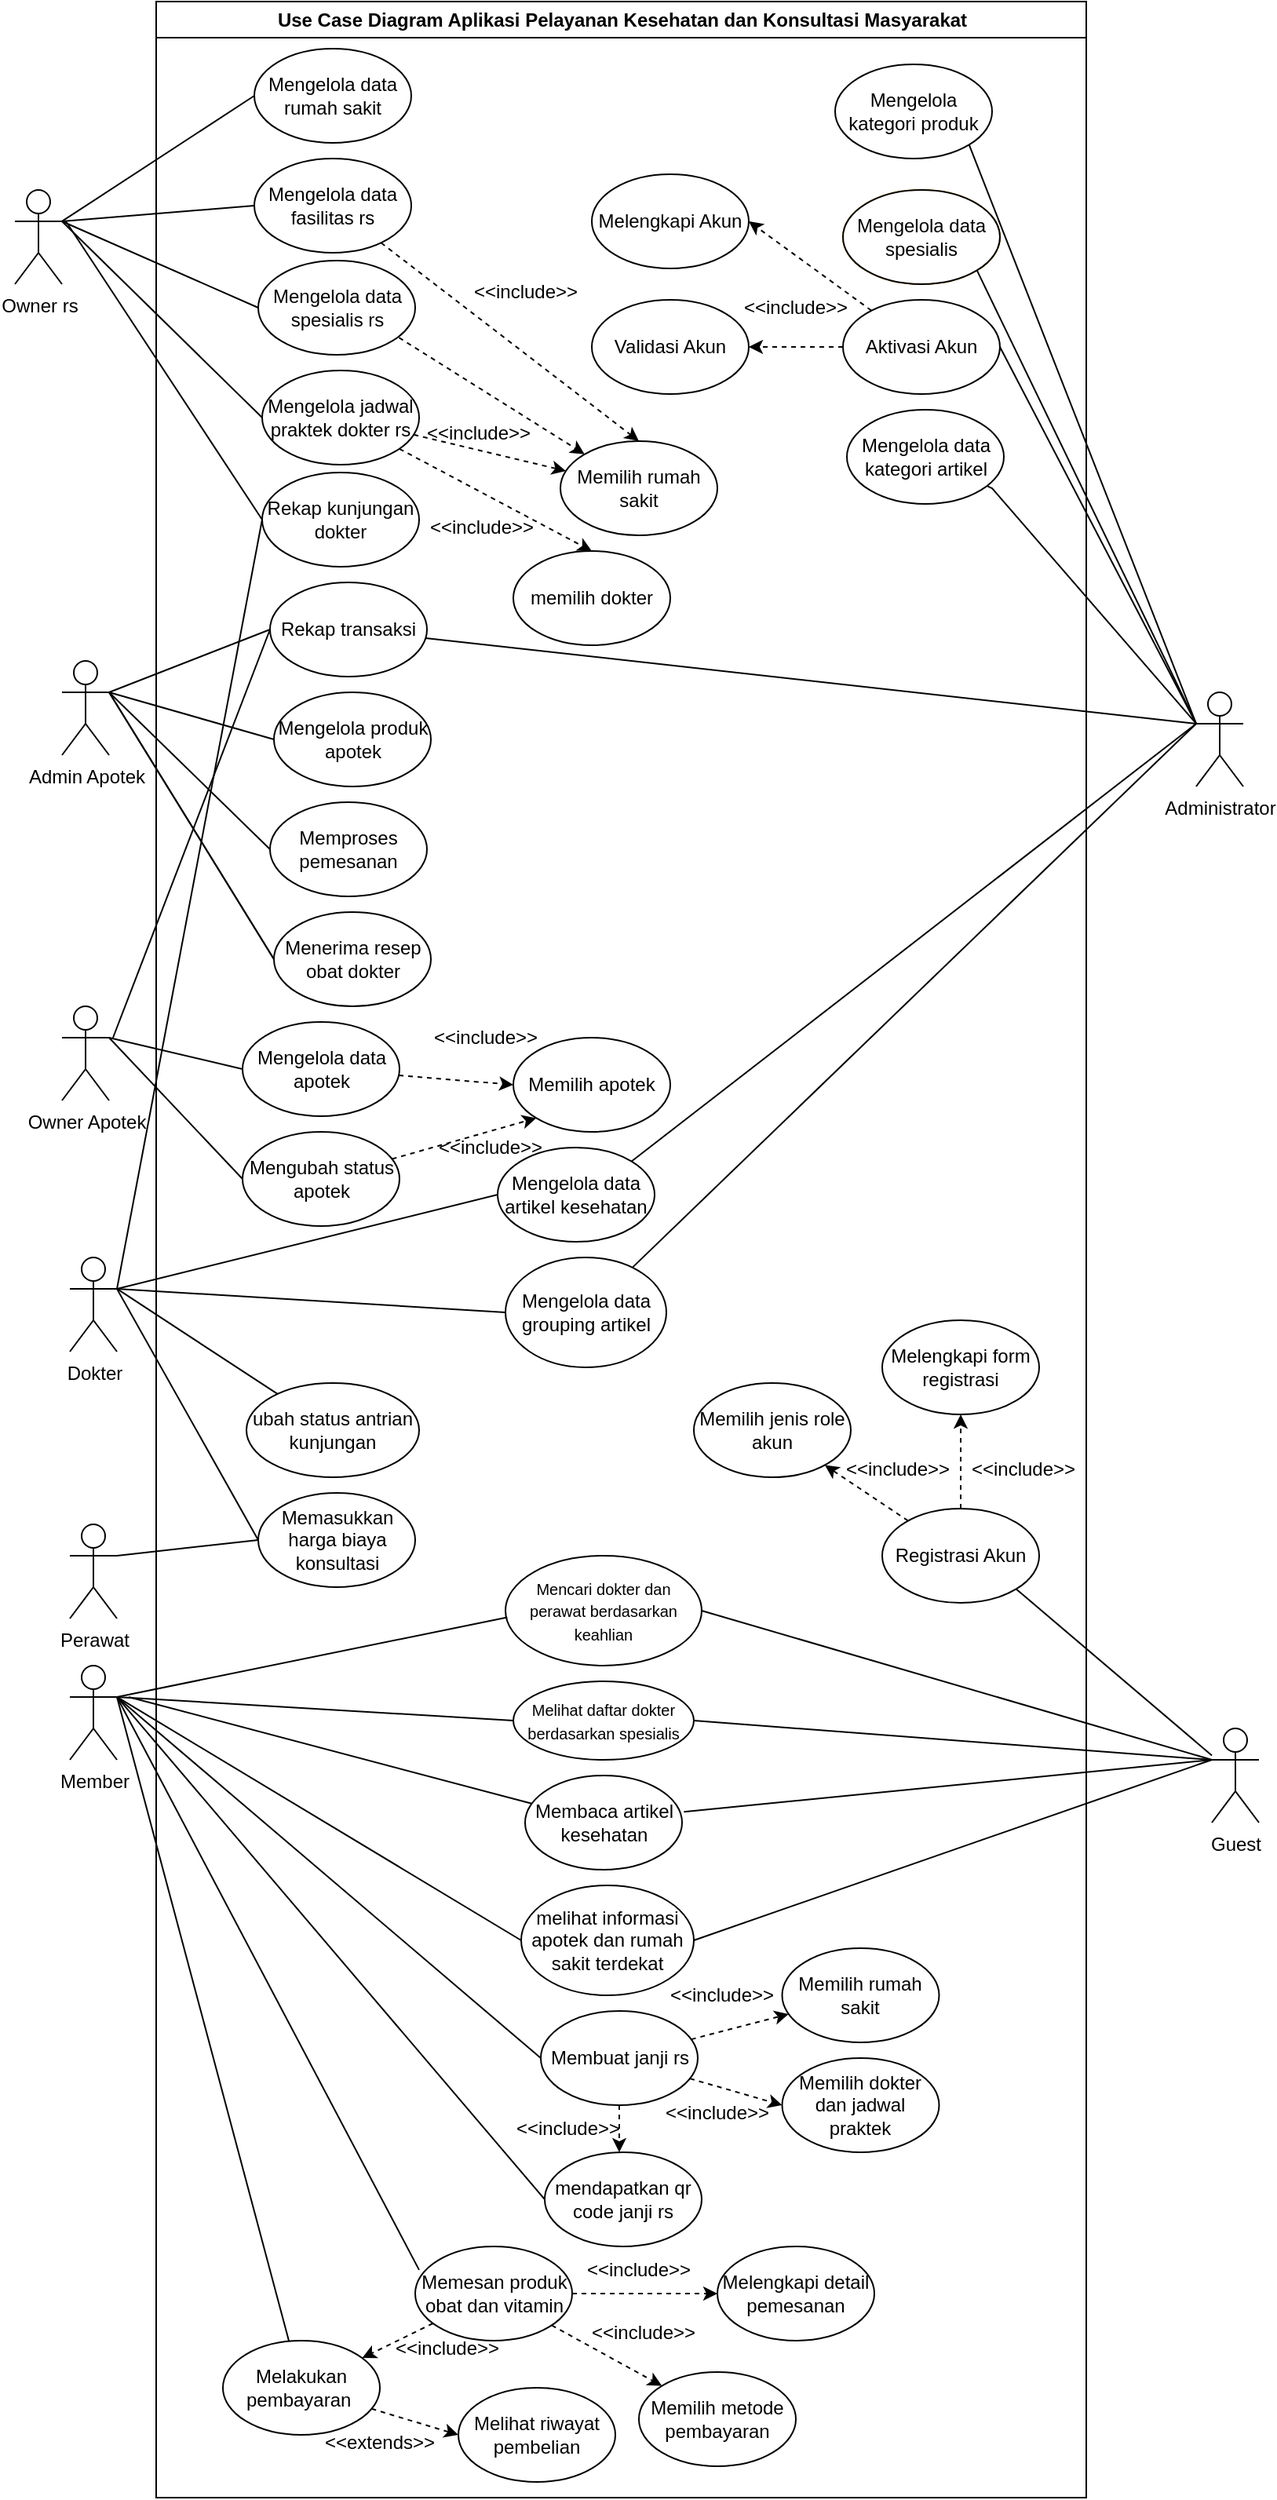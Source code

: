 <mxfile version="20.8.16" type="device"><diagram name="Page-1" id="GvjLa5UEwB27prtnPr3w"><mxGraphModel dx="1091" dy="-1554" grid="1" gridSize="10" guides="1" tooltips="1" connect="1" arrows="1" fold="1" page="1" pageScale="1" pageWidth="850" pageHeight="1100" math="0" shadow="0"><root><mxCell id="0"/><mxCell id="1" parent="0"/><mxCell id="4GWOqWa7a7GXYhZyGFp1-2" value="Use Case Diagram Aplikasi Pelayanan Kesehatan dan Konsultasi Masyarakat" style="swimlane;whiteSpace=wrap;html=1;" parent="1" vertex="1"><mxGeometry x="197.5" y="2260" width="592.5" height="1590" as="geometry"/></mxCell><mxCell id="4GWOqWa7a7GXYhZyGFp1-3" style="rounded=0;orthogonalLoop=1;jettySize=auto;html=1;dashed=1;" parent="4GWOqWa7a7GXYhZyGFp1-2" source="4GWOqWa7a7GXYhZyGFp1-5" target="4GWOqWa7a7GXYhZyGFp1-6" edge="1"><mxGeometry relative="1" as="geometry"/></mxCell><mxCell id="4GWOqWa7a7GXYhZyGFp1-4" style="rounded=0;orthogonalLoop=1;jettySize=auto;html=1;dashed=1;" parent="4GWOqWa7a7GXYhZyGFp1-2" source="4GWOqWa7a7GXYhZyGFp1-5" target="4GWOqWa7a7GXYhZyGFp1-7" edge="1"><mxGeometry relative="1" as="geometry"/></mxCell><mxCell id="4GWOqWa7a7GXYhZyGFp1-5" value="Registrasi Akun" style="ellipse;whiteSpace=wrap;html=1;" parent="4GWOqWa7a7GXYhZyGFp1-2" vertex="1"><mxGeometry x="462.5" y="960" width="100" height="60" as="geometry"/></mxCell><mxCell id="4GWOqWa7a7GXYhZyGFp1-6" value="Melengkapi form registrasi" style="ellipse;whiteSpace=wrap;html=1;" parent="4GWOqWa7a7GXYhZyGFp1-2" vertex="1"><mxGeometry x="462.5" y="840" width="100" height="60" as="geometry"/></mxCell><mxCell id="4GWOqWa7a7GXYhZyGFp1-7" value="Memilih jenis role akun" style="ellipse;whiteSpace=wrap;html=1;" parent="4GWOqWa7a7GXYhZyGFp1-2" vertex="1"><mxGeometry x="342.5" y="880" width="100" height="60" as="geometry"/></mxCell><mxCell id="4GWOqWa7a7GXYhZyGFp1-9" value="&amp;lt;&amp;lt;include&amp;gt;&amp;gt;" style="text;html=1;strokeColor=none;fillColor=none;align=center;verticalAlign=middle;whiteSpace=wrap;rounded=0;" parent="4GWOqWa7a7GXYhZyGFp1-2" vertex="1"><mxGeometry x="522.5" y="920" width="60" height="30" as="geometry"/></mxCell><mxCell id="4GWOqWa7a7GXYhZyGFp1-13" value="Mengelola data rumah sakit" style="ellipse;whiteSpace=wrap;html=1;" parent="4GWOqWa7a7GXYhZyGFp1-2" vertex="1"><mxGeometry x="62.5" y="30" width="100" height="60" as="geometry"/></mxCell><mxCell id="4GWOqWa7a7GXYhZyGFp1-14" style="rounded=0;orthogonalLoop=1;jettySize=auto;html=1;dashed=1;entryX=0.5;entryY=0;entryDx=0;entryDy=0;" parent="4GWOqWa7a7GXYhZyGFp1-2" source="4GWOqWa7a7GXYhZyGFp1-15" target="4GWOqWa7a7GXYhZyGFp1-18" edge="1"><mxGeometry relative="1" as="geometry"/></mxCell><mxCell id="4GWOqWa7a7GXYhZyGFp1-15" value="Mengelola data fasilitas rs" style="ellipse;whiteSpace=wrap;html=1;" parent="4GWOqWa7a7GXYhZyGFp1-2" vertex="1"><mxGeometry x="62.5" y="100" width="100" height="60" as="geometry"/></mxCell><mxCell id="4GWOqWa7a7GXYhZyGFp1-16" style="rounded=0;orthogonalLoop=1;jettySize=auto;html=1;exitX=0.897;exitY=0.818;exitDx=0;exitDy=0;exitPerimeter=0;dashed=1;" parent="4GWOqWa7a7GXYhZyGFp1-2" source="4GWOqWa7a7GXYhZyGFp1-17" target="4GWOqWa7a7GXYhZyGFp1-18" edge="1"><mxGeometry relative="1" as="geometry"/></mxCell><mxCell id="4GWOqWa7a7GXYhZyGFp1-17" value="Mengelola data spesialis rs" style="ellipse;whiteSpace=wrap;html=1;" parent="4GWOqWa7a7GXYhZyGFp1-2" vertex="1"><mxGeometry x="65" y="165" width="100" height="60" as="geometry"/></mxCell><mxCell id="4GWOqWa7a7GXYhZyGFp1-18" value="Memilih rumah sakit" style="ellipse;whiteSpace=wrap;html=1;" parent="4GWOqWa7a7GXYhZyGFp1-2" vertex="1"><mxGeometry x="257.5" y="280" width="100" height="60" as="geometry"/></mxCell><mxCell id="4GWOqWa7a7GXYhZyGFp1-20" value="&amp;lt;&amp;lt;include&amp;gt;&amp;gt;" style="text;html=1;strokeColor=none;fillColor=none;align=center;verticalAlign=middle;whiteSpace=wrap;rounded=0;" parent="4GWOqWa7a7GXYhZyGFp1-2" vertex="1"><mxGeometry x="175" y="260" width="60" height="30" as="geometry"/></mxCell><mxCell id="4GWOqWa7a7GXYhZyGFp1-21" style="rounded=0;orthogonalLoop=1;jettySize=auto;html=1;dashed=1;" parent="4GWOqWa7a7GXYhZyGFp1-2" source="4GWOqWa7a7GXYhZyGFp1-23" target="4GWOqWa7a7GXYhZyGFp1-18" edge="1"><mxGeometry relative="1" as="geometry"/></mxCell><mxCell id="4GWOqWa7a7GXYhZyGFp1-22" style="rounded=0;orthogonalLoop=1;jettySize=auto;html=1;entryX=0.5;entryY=0;entryDx=0;entryDy=0;dashed=1;" parent="4GWOqWa7a7GXYhZyGFp1-2" source="4GWOqWa7a7GXYhZyGFp1-23" target="4GWOqWa7a7GXYhZyGFp1-24" edge="1"><mxGeometry relative="1" as="geometry"/></mxCell><mxCell id="4GWOqWa7a7GXYhZyGFp1-23" value="Mengelola jadwal praktek dokter rs" style="ellipse;whiteSpace=wrap;html=1;" parent="4GWOqWa7a7GXYhZyGFp1-2" vertex="1"><mxGeometry x="67.5" y="235" width="100" height="60" as="geometry"/></mxCell><mxCell id="4GWOqWa7a7GXYhZyGFp1-24" value="memilih dokter" style="ellipse;whiteSpace=wrap;html=1;" parent="4GWOqWa7a7GXYhZyGFp1-2" vertex="1"><mxGeometry x="227.5" y="350" width="100" height="60" as="geometry"/></mxCell><mxCell id="YaZ4uUgciJPoatbD2fOL-8" style="edgeStyle=none;rounded=0;orthogonalLoop=1;jettySize=auto;html=1;entryX=0;entryY=0.5;entryDx=0;entryDy=0;endArrow=classic;endFill=1;dashed=1;" parent="4GWOqWa7a7GXYhZyGFp1-2" source="4GWOqWa7a7GXYhZyGFp1-26" target="4GWOqWa7a7GXYhZyGFp1-31" edge="1"><mxGeometry relative="1" as="geometry"/></mxCell><mxCell id="4GWOqWa7a7GXYhZyGFp1-26" value="Mengelola data apotek" style="ellipse;whiteSpace=wrap;html=1;" parent="4GWOqWa7a7GXYhZyGFp1-2" vertex="1"><mxGeometry x="55" y="650" width="100" height="60" as="geometry"/></mxCell><mxCell id="4GWOqWa7a7GXYhZyGFp1-28" value="Mengelola produk apotek" style="ellipse;whiteSpace=wrap;html=1;" parent="4GWOqWa7a7GXYhZyGFp1-2" vertex="1"><mxGeometry x="75" y="440" width="100" height="60" as="geometry"/></mxCell><mxCell id="4GWOqWa7a7GXYhZyGFp1-29" style="rounded=0;orthogonalLoop=1;jettySize=auto;html=1;entryX=0;entryY=1;entryDx=0;entryDy=0;dashed=1;" parent="4GWOqWa7a7GXYhZyGFp1-2" source="4GWOqWa7a7GXYhZyGFp1-30" target="4GWOqWa7a7GXYhZyGFp1-31" edge="1"><mxGeometry relative="1" as="geometry"/></mxCell><mxCell id="4GWOqWa7a7GXYhZyGFp1-30" value="Mengubah status apotek" style="ellipse;whiteSpace=wrap;html=1;" parent="4GWOqWa7a7GXYhZyGFp1-2" vertex="1"><mxGeometry x="55" y="720" width="100" height="60" as="geometry"/></mxCell><mxCell id="4GWOqWa7a7GXYhZyGFp1-31" value="Memilih apotek" style="ellipse;whiteSpace=wrap;html=1;" parent="4GWOqWa7a7GXYhZyGFp1-2" vertex="1"><mxGeometry x="227.5" y="660" width="100" height="60" as="geometry"/></mxCell><mxCell id="4GWOqWa7a7GXYhZyGFp1-33" value="&amp;lt;&amp;lt;include&amp;gt;&amp;gt;" style="text;html=1;strokeColor=none;fillColor=none;align=center;verticalAlign=middle;whiteSpace=wrap;rounded=0;" parent="4GWOqWa7a7GXYhZyGFp1-2" vertex="1"><mxGeometry x="180" y="690" width="65" height="80" as="geometry"/></mxCell><mxCell id="4GWOqWa7a7GXYhZyGFp1-35" value="Menerima resep obat dokter" style="ellipse;whiteSpace=wrap;html=1;" parent="4GWOqWa7a7GXYhZyGFp1-2" vertex="1"><mxGeometry x="75" y="580" width="100" height="60" as="geometry"/></mxCell><mxCell id="4GWOqWa7a7GXYhZyGFp1-36" value="Mengelola data artikel kesehatan" style="ellipse;whiteSpace=wrap;html=1;" parent="4GWOqWa7a7GXYhZyGFp1-2" vertex="1"><mxGeometry x="217.5" y="730" width="100" height="60" as="geometry"/></mxCell><mxCell id="4GWOqWa7a7GXYhZyGFp1-38" value="Mengelola data grouping artikel" style="ellipse;whiteSpace=wrap;html=1;" parent="4GWOqWa7a7GXYhZyGFp1-2" vertex="1"><mxGeometry x="222.5" y="800" width="102.5" height="70" as="geometry"/></mxCell><mxCell id="4GWOqWa7a7GXYhZyGFp1-40" value="Memasukkan harga biaya konsultasi" style="ellipse;whiteSpace=wrap;html=1;fillColor=default;strokeColor=default;" parent="4GWOqWa7a7GXYhZyGFp1-2" vertex="1"><mxGeometry x="65" y="950" width="100" height="60" as="geometry"/></mxCell><mxCell id="4GWOqWa7a7GXYhZyGFp1-41" value="Membaca artikel kesehatan" style="ellipse;whiteSpace=wrap;html=1;" parent="4GWOqWa7a7GXYhZyGFp1-2" vertex="1"><mxGeometry x="235" y="1130" width="100" height="60" as="geometry"/></mxCell><mxCell id="4GWOqWa7a7GXYhZyGFp1-42" value="melihat informasi apotek dan rumah sakit terdekat" style="ellipse;whiteSpace=wrap;html=1;" parent="4GWOqWa7a7GXYhZyGFp1-2" vertex="1"><mxGeometry x="232.5" y="1200" width="110" height="70" as="geometry"/></mxCell><mxCell id="4GWOqWa7a7GXYhZyGFp1-43" style="rounded=0;orthogonalLoop=1;jettySize=auto;html=1;dashed=1;" parent="4GWOqWa7a7GXYhZyGFp1-2" source="4GWOqWa7a7GXYhZyGFp1-46" target="4GWOqWa7a7GXYhZyGFp1-47" edge="1"><mxGeometry relative="1" as="geometry"/></mxCell><mxCell id="4GWOqWa7a7GXYhZyGFp1-44" style="rounded=0;orthogonalLoop=1;jettySize=auto;html=1;entryX=0;entryY=0.5;entryDx=0;entryDy=0;dashed=1;" parent="4GWOqWa7a7GXYhZyGFp1-2" source="4GWOqWa7a7GXYhZyGFp1-46" target="4GWOqWa7a7GXYhZyGFp1-48" edge="1"><mxGeometry relative="1" as="geometry"/></mxCell><mxCell id="4GWOqWa7a7GXYhZyGFp1-45" style="edgeStyle=orthogonalEdgeStyle;rounded=0;orthogonalLoop=1;jettySize=auto;html=1;entryX=0.5;entryY=0;entryDx=0;entryDy=0;dashed=1;" parent="4GWOqWa7a7GXYhZyGFp1-2" source="4GWOqWa7a7GXYhZyGFp1-46" edge="1"><mxGeometry relative="1" as="geometry"><mxPoint x="295" y="1370" as="targetPoint"/></mxGeometry></mxCell><mxCell id="4GWOqWa7a7GXYhZyGFp1-46" value="Membuat janji rs" style="ellipse;whiteSpace=wrap;html=1;" parent="4GWOqWa7a7GXYhZyGFp1-2" vertex="1"><mxGeometry x="245" y="1280" width="100" height="60" as="geometry"/></mxCell><mxCell id="4GWOqWa7a7GXYhZyGFp1-47" value="Memilih rumah sakit" style="ellipse;whiteSpace=wrap;html=1;" parent="4GWOqWa7a7GXYhZyGFp1-2" vertex="1"><mxGeometry x="398.75" y="1240" width="100" height="60" as="geometry"/></mxCell><mxCell id="4GWOqWa7a7GXYhZyGFp1-48" value="Memilih dokter dan jadwal praktek" style="ellipse;whiteSpace=wrap;html=1;" parent="4GWOqWa7a7GXYhZyGFp1-2" vertex="1"><mxGeometry x="398.75" y="1310" width="100" height="60" as="geometry"/></mxCell><mxCell id="4GWOqWa7a7GXYhZyGFp1-49" value="&amp;lt;&amp;lt;include&amp;gt;&amp;gt;" style="text;html=1;strokeColor=none;fillColor=none;align=center;verticalAlign=middle;whiteSpace=wrap;rounded=0;" parent="4GWOqWa7a7GXYhZyGFp1-2" vertex="1"><mxGeometry x="330" y="1255" width="60" height="30" as="geometry"/></mxCell><mxCell id="4GWOqWa7a7GXYhZyGFp1-50" value="&amp;lt;&amp;lt;include&amp;gt;&amp;gt;" style="text;html=1;strokeColor=none;fillColor=none;align=center;verticalAlign=middle;whiteSpace=wrap;rounded=0;" parent="4GWOqWa7a7GXYhZyGFp1-2" vertex="1"><mxGeometry x="327.5" y="1330" width="60" height="30" as="geometry"/></mxCell><mxCell id="4GWOqWa7a7GXYhZyGFp1-51" value="mendapatkan qr code janji rs" style="ellipse;whiteSpace=wrap;html=1;" parent="4GWOqWa7a7GXYhZyGFp1-2" vertex="1"><mxGeometry x="247.5" y="1370" width="100" height="60" as="geometry"/></mxCell><mxCell id="4GWOqWa7a7GXYhZyGFp1-52" value="&amp;lt;&amp;lt;include&amp;gt;&amp;gt;" style="text;html=1;strokeColor=none;fillColor=none;align=center;verticalAlign=middle;whiteSpace=wrap;rounded=0;" parent="4GWOqWa7a7GXYhZyGFp1-2" vertex="1"><mxGeometry x="232.5" y="1340" width="60" height="30" as="geometry"/></mxCell><mxCell id="4GWOqWa7a7GXYhZyGFp1-53" value="" style="edgeStyle=orthogonalEdgeStyle;rounded=0;orthogonalLoop=1;jettySize=auto;html=1;dashed=1;" parent="4GWOqWa7a7GXYhZyGFp1-2" source="4GWOqWa7a7GXYhZyGFp1-56" target="4GWOqWa7a7GXYhZyGFp1-57" edge="1"><mxGeometry relative="1" as="geometry"/></mxCell><mxCell id="4GWOqWa7a7GXYhZyGFp1-54" style="rounded=0;orthogonalLoop=1;jettySize=auto;html=1;entryX=0;entryY=0;entryDx=0;entryDy=0;dashed=1;" parent="4GWOqWa7a7GXYhZyGFp1-2" source="4GWOqWa7a7GXYhZyGFp1-56" target="4GWOqWa7a7GXYhZyGFp1-58" edge="1"><mxGeometry relative="1" as="geometry"/></mxCell><mxCell id="4GWOqWa7a7GXYhZyGFp1-55" style="rounded=0;orthogonalLoop=1;jettySize=auto;html=1;dashed=1;" parent="4GWOqWa7a7GXYhZyGFp1-2" source="4GWOqWa7a7GXYhZyGFp1-56" target="4GWOqWa7a7GXYhZyGFp1-61" edge="1"><mxGeometry relative="1" as="geometry"/></mxCell><mxCell id="4GWOqWa7a7GXYhZyGFp1-56" value="Memesan produk obat dan vitamin" style="ellipse;whiteSpace=wrap;html=1;fillColor=default;strokeColor=default;" parent="4GWOqWa7a7GXYhZyGFp1-2" vertex="1"><mxGeometry x="165" y="1430" width="100" height="60" as="geometry"/></mxCell><mxCell id="4GWOqWa7a7GXYhZyGFp1-57" value="Melengkapi detail pemesanan" style="ellipse;whiteSpace=wrap;html=1;" parent="4GWOqWa7a7GXYhZyGFp1-2" vertex="1"><mxGeometry x="357.5" y="1430" width="100" height="60" as="geometry"/></mxCell><mxCell id="4GWOqWa7a7GXYhZyGFp1-58" value="Memilih metode pembayaran" style="ellipse;whiteSpace=wrap;html=1;" parent="4GWOqWa7a7GXYhZyGFp1-2" vertex="1"><mxGeometry x="307.5" y="1510" width="100" height="60" as="geometry"/></mxCell><mxCell id="4GWOqWa7a7GXYhZyGFp1-59" value="&amp;lt;&amp;lt;include&amp;gt;&amp;gt;" style="text;html=1;strokeColor=none;fillColor=none;align=center;verticalAlign=middle;whiteSpace=wrap;rounded=0;" parent="4GWOqWa7a7GXYhZyGFp1-2" vertex="1"><mxGeometry x="155" y="1480" width="60" height="30" as="geometry"/></mxCell><mxCell id="4GWOqWa7a7GXYhZyGFp1-60" value="&amp;lt;&amp;lt;include&amp;gt;&amp;gt;" style="text;html=1;strokeColor=none;fillColor=none;align=center;verticalAlign=middle;whiteSpace=wrap;rounded=0;" parent="4GWOqWa7a7GXYhZyGFp1-2" vertex="1"><mxGeometry x="280" y="1470" width="60" height="30" as="geometry"/></mxCell><mxCell id="YaZ4uUgciJPoatbD2fOL-3" style="edgeStyle=none;rounded=0;orthogonalLoop=1;jettySize=auto;html=1;entryX=0;entryY=0.5;entryDx=0;entryDy=0;dashed=1;endArrow=classic;endFill=1;" parent="4GWOqWa7a7GXYhZyGFp1-2" source="4GWOqWa7a7GXYhZyGFp1-61" target="YaZ4uUgciJPoatbD2fOL-1" edge="1"><mxGeometry relative="1" as="geometry"/></mxCell><mxCell id="4GWOqWa7a7GXYhZyGFp1-61" value="Melakukan pembayaran&amp;nbsp;" style="ellipse;whiteSpace=wrap;html=1;" parent="4GWOqWa7a7GXYhZyGFp1-2" vertex="1"><mxGeometry x="42.5" y="1490" width="100" height="60" as="geometry"/></mxCell><mxCell id="4GWOqWa7a7GXYhZyGFp1-62" value="Mengelola kategori produk" style="ellipse;whiteSpace=wrap;html=1;fillColor=default;strokeColor=default;" parent="4GWOqWa7a7GXYhZyGFp1-2" vertex="1"><mxGeometry x="432.5" y="40" width="100" height="60" as="geometry"/></mxCell><mxCell id="4GWOqWa7a7GXYhZyGFp1-63" value="Mengelola data spesialis" style="ellipse;whiteSpace=wrap;html=1;fillColor=default;strokeColor=#d79b00;" parent="4GWOqWa7a7GXYhZyGFp1-2" vertex="1"><mxGeometry x="437.5" y="120" width="100" height="60" as="geometry"/></mxCell><mxCell id="5WfaQw_mpa4k-5FlBnEG-4" style="rounded=0;orthogonalLoop=1;jettySize=auto;html=1;entryX=1;entryY=0.5;entryDx=0;entryDy=0;endArrow=classic;endFill=1;dashed=1;" parent="4GWOqWa7a7GXYhZyGFp1-2" source="4GWOqWa7a7GXYhZyGFp1-64" target="5WfaQw_mpa4k-5FlBnEG-3" edge="1"><mxGeometry relative="1" as="geometry"/></mxCell><mxCell id="4GWOqWa7a7GXYhZyGFp1-64" value="Aktivasi Akun" style="ellipse;whiteSpace=wrap;html=1;fillColor=default;strokeColor=default;" parent="4GWOqWa7a7GXYhZyGFp1-2" vertex="1"><mxGeometry x="437.5" y="190" width="100" height="60" as="geometry"/></mxCell><mxCell id="4GWOqWa7a7GXYhZyGFp1-67" value="Validasi Akun" style="ellipse;whiteSpace=wrap;html=1;" parent="4GWOqWa7a7GXYhZyGFp1-2" vertex="1"><mxGeometry x="277.5" y="190" width="100" height="60" as="geometry"/></mxCell><mxCell id="4GWOqWa7a7GXYhZyGFp1-68" style="rounded=0;orthogonalLoop=1;jettySize=auto;html=1;entryX=1;entryY=0.5;entryDx=0;entryDy=0;dashed=1;" parent="4GWOqWa7a7GXYhZyGFp1-2" source="4GWOqWa7a7GXYhZyGFp1-64" target="4GWOqWa7a7GXYhZyGFp1-67" edge="1"><mxGeometry relative="1" as="geometry"/></mxCell><mxCell id="4GWOqWa7a7GXYhZyGFp1-76" value="&amp;lt;&amp;lt;include&amp;gt;&amp;gt;" style="text;html=1;strokeColor=none;fillColor=none;align=center;verticalAlign=middle;whiteSpace=wrap;rounded=0;rotation=0;" parent="4GWOqWa7a7GXYhZyGFp1-2" vertex="1"><mxGeometry x="377.5" y="180" width="60" height="30" as="geometry"/></mxCell><mxCell id="4GWOqWa7a7GXYhZyGFp1-84" value="&amp;lt;&amp;lt;include&amp;gt;&amp;gt;" style="text;html=1;strokeColor=none;fillColor=none;align=center;verticalAlign=middle;whiteSpace=wrap;rounded=0;" parent="4GWOqWa7a7GXYhZyGFp1-2" vertex="1"><mxGeometry x="277.5" y="1430" width="60" height="30" as="geometry"/></mxCell><mxCell id="4GWOqWa7a7GXYhZyGFp1-88" style="edgeStyle=orthogonalEdgeStyle;rounded=0;orthogonalLoop=1;jettySize=auto;html=1;exitX=0.5;exitY=1;exitDx=0;exitDy=0;" parent="4GWOqWa7a7GXYhZyGFp1-2" source="4GWOqWa7a7GXYhZyGFp1-63" target="4GWOqWa7a7GXYhZyGFp1-63" edge="1"><mxGeometry relative="1" as="geometry"/></mxCell><mxCell id="4GWOqWa7a7GXYhZyGFp1-92" value="Mengelola data kategori artikel" style="ellipse;whiteSpace=wrap;html=1;fillColor=default;strokeColor=default;" parent="4GWOqWa7a7GXYhZyGFp1-2" vertex="1"><mxGeometry x="440" y="260" width="100" height="60" as="geometry"/></mxCell><mxCell id="4GWOqWa7a7GXYhZyGFp1-95" value="&lt;font style=&quot;font-size: 10px;&quot;&gt;Mencari dokter dan perawat berdasarkan keahlian&lt;/font&gt;" style="ellipse;whiteSpace=wrap;html=1;" parent="4GWOqWa7a7GXYhZyGFp1-2" vertex="1"><mxGeometry x="222.5" y="990" width="125" height="70" as="geometry"/></mxCell><mxCell id="4GWOqWa7a7GXYhZyGFp1-96" value="&lt;span style=&quot;font-size: 10px;&quot;&gt;Melihat daftar dokter berdasarkan spesialis&lt;/span&gt;" style="ellipse;whiteSpace=wrap;html=1;" parent="4GWOqWa7a7GXYhZyGFp1-2" vertex="1"><mxGeometry x="227.5" y="1070" width="115" height="50" as="geometry"/></mxCell><mxCell id="4GWOqWa7a7GXYhZyGFp1-97" value="Mengelola data spesialis" style="ellipse;whiteSpace=wrap;html=1;fillColor=default;strokeColor=default;" parent="4GWOqWa7a7GXYhZyGFp1-2" vertex="1"><mxGeometry x="437.5" y="120" width="100" height="60" as="geometry"/></mxCell><mxCell id="4GWOqWa7a7GXYhZyGFp1-158" value="&amp;lt;&amp;lt;include&amp;gt;&amp;gt;" style="text;html=1;strokeColor=none;fillColor=none;align=center;verticalAlign=middle;whiteSpace=wrap;rounded=0;" parent="4GWOqWa7a7GXYhZyGFp1-2" vertex="1"><mxGeometry x="177.5" y="320" width="60" height="30" as="geometry"/></mxCell><mxCell id="nrjELDG-Ru7JHdf9KJaB-2" value="ubah status antrian kunjungan" style="ellipse;whiteSpace=wrap;html=1;" parent="4GWOqWa7a7GXYhZyGFp1-2" vertex="1"><mxGeometry x="57.5" y="880" width="110" height="60" as="geometry"/></mxCell><mxCell id="5WfaQw_mpa4k-5FlBnEG-3" value="Melengkapi Akun" style="ellipse;whiteSpace=wrap;html=1;" parent="4GWOqWa7a7GXYhZyGFp1-2" vertex="1"><mxGeometry x="277.5" y="110" width="100" height="60" as="geometry"/></mxCell><mxCell id="YaZ4uUgciJPoatbD2fOL-1" value="Melihat riwayat&lt;br&gt;pembelian" style="ellipse;whiteSpace=wrap;html=1;" parent="4GWOqWa7a7GXYhZyGFp1-2" vertex="1"><mxGeometry x="192.5" y="1520" width="100" height="60" as="geometry"/></mxCell><mxCell id="YaZ4uUgciJPoatbD2fOL-4" value="&amp;lt;&amp;lt;extends&amp;gt;&amp;gt;" style="text;html=1;strokeColor=none;fillColor=none;align=center;verticalAlign=middle;whiteSpace=wrap;rounded=0;" parent="4GWOqWa7a7GXYhZyGFp1-2" vertex="1"><mxGeometry x="112.5" y="1540" width="60" height="30" as="geometry"/></mxCell><mxCell id="4GWOqWa7a7GXYhZyGFp1-8" value="&amp;lt;&amp;lt;include&amp;gt;&amp;gt;" style="text;html=1;strokeColor=none;fillColor=none;align=center;verticalAlign=middle;whiteSpace=wrap;rounded=0;" parent="4GWOqWa7a7GXYhZyGFp1-2" vertex="1"><mxGeometry x="442.5" y="920" width="60" height="30" as="geometry"/></mxCell><mxCell id="YaZ4uUgciJPoatbD2fOL-9" value="&amp;lt;&amp;lt;include&amp;gt;&amp;gt;" style="text;html=1;strokeColor=none;fillColor=none;align=center;verticalAlign=middle;whiteSpace=wrap;rounded=0;" parent="4GWOqWa7a7GXYhZyGFp1-2" vertex="1"><mxGeometry x="177.5" y="620" width="65" height="80" as="geometry"/></mxCell><mxCell id="oIKh_aL24Nubl5eI_lA1-1" value="Rekap kunjungan dokter" style="ellipse;whiteSpace=wrap;html=1;" vertex="1" parent="4GWOqWa7a7GXYhZyGFp1-2"><mxGeometry x="67.5" y="300" width="100" height="60" as="geometry"/></mxCell><mxCell id="oIKh_aL24Nubl5eI_lA1-2" value="Rekap transaksi" style="ellipse;whiteSpace=wrap;html=1;" vertex="1" parent="4GWOqWa7a7GXYhZyGFp1-2"><mxGeometry x="72.5" y="370" width="100" height="60" as="geometry"/></mxCell><mxCell id="oIKh_aL24Nubl5eI_lA1-4" value="&amp;lt;&amp;lt;include&amp;gt;&amp;gt;" style="text;html=1;strokeColor=none;fillColor=none;align=center;verticalAlign=middle;whiteSpace=wrap;rounded=0;" vertex="1" parent="4GWOqWa7a7GXYhZyGFp1-2"><mxGeometry x="205" y="170" width="60" height="30" as="geometry"/></mxCell><mxCell id="oIKh_aL24Nubl5eI_lA1-8" value="Memproses pemesanan" style="ellipse;whiteSpace=wrap;html=1;" vertex="1" parent="4GWOqWa7a7GXYhZyGFp1-2"><mxGeometry x="72.5" y="510" width="100" height="60" as="geometry"/></mxCell><mxCell id="4GWOqWa7a7GXYhZyGFp1-101" style="rounded=0;orthogonalLoop=1;jettySize=auto;html=1;entryX=0;entryY=0.5;entryDx=0;entryDy=0;exitX=1;exitY=0.333;exitDx=0;exitDy=0;exitPerimeter=0;endArrow=none;endFill=0;" parent="1" source="4GWOqWa7a7GXYhZyGFp1-105" target="4GWOqWa7a7GXYhZyGFp1-13" edge="1"><mxGeometry relative="1" as="geometry"/></mxCell><mxCell id="4GWOqWa7a7GXYhZyGFp1-102" style="rounded=0;orthogonalLoop=1;jettySize=auto;html=1;entryX=0;entryY=0.5;entryDx=0;entryDy=0;endArrow=none;endFill=0;" parent="1" target="4GWOqWa7a7GXYhZyGFp1-17" edge="1"><mxGeometry relative="1" as="geometry"><mxPoint x="137.5" y="2400" as="sourcePoint"/></mxGeometry></mxCell><mxCell id="4GWOqWa7a7GXYhZyGFp1-103" style="rounded=0;orthogonalLoop=1;jettySize=auto;html=1;entryX=0;entryY=0.5;entryDx=0;entryDy=0;endArrow=none;endFill=0;" parent="1" target="4GWOqWa7a7GXYhZyGFp1-15" edge="1"><mxGeometry relative="1" as="geometry"><mxPoint x="137.5" y="2400" as="sourcePoint"/></mxGeometry></mxCell><mxCell id="4GWOqWa7a7GXYhZyGFp1-104" style="rounded=0;orthogonalLoop=1;jettySize=auto;html=1;entryX=0;entryY=0.5;entryDx=0;entryDy=0;exitX=1;exitY=0.333;exitDx=0;exitDy=0;exitPerimeter=0;endArrow=none;endFill=0;" parent="1" source="4GWOqWa7a7GXYhZyGFp1-105" target="4GWOqWa7a7GXYhZyGFp1-23" edge="1"><mxGeometry relative="1" as="geometry"/></mxCell><mxCell id="oIKh_aL24Nubl5eI_lA1-3" style="rounded=0;orthogonalLoop=1;jettySize=auto;html=1;entryX=0;entryY=0.5;entryDx=0;entryDy=0;endArrow=none;endFill=0;" edge="1" parent="1" target="oIKh_aL24Nubl5eI_lA1-1"><mxGeometry relative="1" as="geometry"><mxPoint x="140" y="2400" as="sourcePoint"/></mxGeometry></mxCell><mxCell id="4GWOqWa7a7GXYhZyGFp1-105" value="Owner rs" style="shape=umlActor;verticalLabelPosition=bottom;verticalAlign=top;html=1;outlineConnect=0;" parent="1" vertex="1"><mxGeometry x="107.5" y="2380" width="30" height="60" as="geometry"/></mxCell><mxCell id="4GWOqWa7a7GXYhZyGFp1-108" style="rounded=0;orthogonalLoop=1;jettySize=auto;html=1;entryX=0;entryY=0.5;entryDx=0;entryDy=0;exitX=1;exitY=0.333;exitDx=0;exitDy=0;exitPerimeter=0;endArrow=none;endFill=0;" parent="1" source="4GWOqWa7a7GXYhZyGFp1-113" target="4GWOqWa7a7GXYhZyGFp1-26" edge="1"><mxGeometry relative="1" as="geometry"/></mxCell><mxCell id="4GWOqWa7a7GXYhZyGFp1-109" style="rounded=0;orthogonalLoop=1;jettySize=auto;html=1;entryX=0;entryY=0.5;entryDx=0;entryDy=0;exitX=1;exitY=0.333;exitDx=0;exitDy=0;exitPerimeter=0;endArrow=none;endFill=0;" parent="1" source="5WfaQw_mpa4k-5FlBnEG-1" target="oIKh_aL24Nubl5eI_lA1-8" edge="1"><mxGeometry relative="1" as="geometry"/></mxCell><mxCell id="4GWOqWa7a7GXYhZyGFp1-110" style="rounded=0;orthogonalLoop=1;jettySize=auto;html=1;entryX=0;entryY=0.5;entryDx=0;entryDy=0;exitX=1;exitY=0.333;exitDx=0;exitDy=0;exitPerimeter=0;endArrow=none;endFill=0;" parent="1" source="4GWOqWa7a7GXYhZyGFp1-113" target="4GWOqWa7a7GXYhZyGFp1-30" edge="1"><mxGeometry relative="1" as="geometry"/></mxCell><mxCell id="4GWOqWa7a7GXYhZyGFp1-112" style="rounded=0;orthogonalLoop=1;jettySize=auto;html=1;entryX=0;entryY=0.5;entryDx=0;entryDy=0;endArrow=none;endFill=0;exitX=1;exitY=0.333;exitDx=0;exitDy=0;exitPerimeter=0;" parent="1" source="5WfaQw_mpa4k-5FlBnEG-1" target="4GWOqWa7a7GXYhZyGFp1-35" edge="1"><mxGeometry relative="1" as="geometry"><mxPoint x="140" y="2700" as="sourcePoint"/></mxGeometry></mxCell><mxCell id="oIKh_aL24Nubl5eI_lA1-7" style="edgeStyle=none;rounded=0;orthogonalLoop=1;jettySize=auto;html=1;endArrow=none;endFill=0;" edge="1" parent="1"><mxGeometry relative="1" as="geometry"><mxPoint x="270" y="2660" as="targetPoint"/><mxPoint x="170" y="2920" as="sourcePoint"/></mxGeometry></mxCell><mxCell id="4GWOqWa7a7GXYhZyGFp1-113" value="Owner Apotek" style="shape=umlActor;verticalLabelPosition=bottom;verticalAlign=top;html=1;outlineConnect=0;" parent="1" vertex="1"><mxGeometry x="137.5" y="2900" width="30" height="60" as="geometry"/></mxCell><mxCell id="4GWOqWa7a7GXYhZyGFp1-118" style="rounded=0;orthogonalLoop=1;jettySize=auto;html=1;entryX=0;entryY=0.5;entryDx=0;entryDy=0;exitX=1;exitY=0.333;exitDx=0;exitDy=0;exitPerimeter=0;endArrow=none;endFill=0;" parent="1" source="4GWOqWa7a7GXYhZyGFp1-119" target="4GWOqWa7a7GXYhZyGFp1-40" edge="1"><mxGeometry relative="1" as="geometry"><mxPoint x="180" y="3080" as="sourcePoint"/></mxGeometry></mxCell><mxCell id="nrjELDG-Ru7JHdf9KJaB-3" style="rounded=0;orthogonalLoop=1;jettySize=auto;html=1;endArrow=none;endFill=0;exitX=1;exitY=0.333;exitDx=0;exitDy=0;exitPerimeter=0;" parent="1" source="4GWOqWa7a7GXYhZyGFp1-119" target="nrjELDG-Ru7JHdf9KJaB-2" edge="1"><mxGeometry relative="1" as="geometry"/></mxCell><mxCell id="oIKh_aL24Nubl5eI_lA1-5" style="edgeStyle=none;rounded=0;orthogonalLoop=1;jettySize=auto;html=1;entryX=0;entryY=0.5;entryDx=0;entryDy=0;endArrow=none;endFill=0;exitX=1;exitY=0.333;exitDx=0;exitDy=0;exitPerimeter=0;" edge="1" parent="1" source="4GWOqWa7a7GXYhZyGFp1-119" target="oIKh_aL24Nubl5eI_lA1-1"><mxGeometry relative="1" as="geometry"><mxPoint x="180" y="3070" as="sourcePoint"/></mxGeometry></mxCell><mxCell id="4GWOqWa7a7GXYhZyGFp1-119" value="Dokter" style="shape=umlActor;verticalLabelPosition=bottom;verticalAlign=top;html=1;outlineConnect=0;" parent="1" vertex="1"><mxGeometry x="142.5" y="3060" width="30" height="60" as="geometry"/></mxCell><mxCell id="4GWOqWa7a7GXYhZyGFp1-123" style="rounded=0;orthogonalLoop=1;jettySize=auto;html=1;entryX=0;entryY=0.5;entryDx=0;entryDy=0;exitX=1;exitY=0.333;exitDx=0;exitDy=0;exitPerimeter=0;endArrow=none;endFill=0;" parent="1" source="4GWOqWa7a7GXYhZyGFp1-124" target="4GWOqWa7a7GXYhZyGFp1-40" edge="1"><mxGeometry relative="1" as="geometry"/></mxCell><mxCell id="4GWOqWa7a7GXYhZyGFp1-124" value="Perawat" style="shape=umlActor;verticalLabelPosition=bottom;verticalAlign=top;html=1;outlineConnect=0;" parent="1" vertex="1"><mxGeometry x="142.5" y="3230" width="30" height="60" as="geometry"/></mxCell><mxCell id="4GWOqWa7a7GXYhZyGFp1-128" style="rounded=0;orthogonalLoop=1;jettySize=auto;html=1;endArrow=none;endFill=0;" parent="1" target="4GWOqWa7a7GXYhZyGFp1-41" edge="1"><mxGeometry relative="1" as="geometry"><mxPoint x="180" y="3340" as="sourcePoint"/></mxGeometry></mxCell><mxCell id="4GWOqWa7a7GXYhZyGFp1-129" style="rounded=0;orthogonalLoop=1;jettySize=auto;html=1;entryX=0;entryY=0.5;entryDx=0;entryDy=0;exitX=1;exitY=0.333;exitDx=0;exitDy=0;exitPerimeter=0;endArrow=none;endFill=0;" parent="1" source="4GWOqWa7a7GXYhZyGFp1-136" target="4GWOqWa7a7GXYhZyGFp1-42" edge="1"><mxGeometry relative="1" as="geometry"/></mxCell><mxCell id="4GWOqWa7a7GXYhZyGFp1-130" style="rounded=0;orthogonalLoop=1;jettySize=auto;html=1;entryX=0;entryY=0.5;entryDx=0;entryDy=0;exitX=1;exitY=0.333;exitDx=0;exitDy=0;exitPerimeter=0;endArrow=none;endFill=0;" parent="1" source="4GWOqWa7a7GXYhZyGFp1-136" target="4GWOqWa7a7GXYhZyGFp1-46" edge="1"><mxGeometry relative="1" as="geometry"/></mxCell><mxCell id="4GWOqWa7a7GXYhZyGFp1-131" style="rounded=0;orthogonalLoop=1;jettySize=auto;html=1;entryX=0;entryY=0.5;entryDx=0;entryDy=0;exitX=1;exitY=0.333;exitDx=0;exitDy=0;exitPerimeter=0;endArrow=none;endFill=0;" parent="1" source="4GWOqWa7a7GXYhZyGFp1-136" target="4GWOqWa7a7GXYhZyGFp1-51" edge="1"><mxGeometry relative="1" as="geometry"/></mxCell><mxCell id="4GWOqWa7a7GXYhZyGFp1-132" style="rounded=0;orthogonalLoop=1;jettySize=auto;html=1;entryX=0.025;entryY=0.249;entryDx=0;entryDy=0;entryPerimeter=0;exitX=1;exitY=0.333;exitDx=0;exitDy=0;exitPerimeter=0;endArrow=none;endFill=0;" parent="1" source="4GWOqWa7a7GXYhZyGFp1-136" target="4GWOqWa7a7GXYhZyGFp1-56" edge="1"><mxGeometry relative="1" as="geometry"><mxPoint x="170" y="3380" as="sourcePoint"/></mxGeometry></mxCell><mxCell id="4GWOqWa7a7GXYhZyGFp1-133" style="rounded=0;orthogonalLoop=1;jettySize=auto;html=1;exitX=1;exitY=0.333;exitDx=0;exitDy=0;exitPerimeter=0;endArrow=none;endFill=0;" parent="1" source="4GWOqWa7a7GXYhZyGFp1-136" target="4GWOqWa7a7GXYhZyGFp1-61" edge="1"><mxGeometry relative="1" as="geometry"/></mxCell><mxCell id="4GWOqWa7a7GXYhZyGFp1-134" style="rounded=0;orthogonalLoop=1;jettySize=auto;html=1;entryX=0.009;entryY=0.561;entryDx=0;entryDy=0;entryPerimeter=0;exitX=1;exitY=0.333;exitDx=0;exitDy=0;exitPerimeter=0;endArrow=none;endFill=0;" parent="1" source="4GWOqWa7a7GXYhZyGFp1-136" target="4GWOqWa7a7GXYhZyGFp1-95" edge="1"><mxGeometry relative="1" as="geometry"><mxPoint x="442.5" y="3450" as="targetPoint"/></mxGeometry></mxCell><mxCell id="4GWOqWa7a7GXYhZyGFp1-135" style="rounded=0;orthogonalLoop=1;jettySize=auto;html=1;entryX=0;entryY=0.5;entryDx=0;entryDy=0;exitX=1;exitY=0.333;exitDx=0;exitDy=0;exitPerimeter=0;endArrow=none;endFill=0;" parent="1" source="4GWOqWa7a7GXYhZyGFp1-136" target="4GWOqWa7a7GXYhZyGFp1-96" edge="1"><mxGeometry relative="1" as="geometry"/></mxCell><mxCell id="4GWOqWa7a7GXYhZyGFp1-136" value="Member" style="shape=umlActor;verticalLabelPosition=bottom;verticalAlign=top;html=1;outlineConnect=0;" parent="1" vertex="1"><mxGeometry x="142.5" y="3320" width="30" height="60" as="geometry"/></mxCell><mxCell id="4GWOqWa7a7GXYhZyGFp1-137" style="rounded=0;orthogonalLoop=1;jettySize=auto;html=1;entryX=1.012;entryY=0.385;entryDx=0;entryDy=0;entryPerimeter=0;exitX=0;exitY=0.333;exitDx=0;exitDy=0;exitPerimeter=0;endArrow=none;endFill=0;" parent="1" source="4GWOqWa7a7GXYhZyGFp1-141" target="4GWOqWa7a7GXYhZyGFp1-41" edge="1"><mxGeometry relative="1" as="geometry"><mxPoint x="882.5" y="3670" as="sourcePoint"/><mxPoint x="472.5" y="3670" as="targetPoint"/><Array as="points"/></mxGeometry></mxCell><mxCell id="4GWOqWa7a7GXYhZyGFp1-138" style="rounded=0;orthogonalLoop=1;jettySize=auto;html=1;entryX=1;entryY=0.5;entryDx=0;entryDy=0;exitX=0;exitY=0.333;exitDx=0;exitDy=0;exitPerimeter=0;endArrow=none;endFill=0;" parent="1" source="4GWOqWa7a7GXYhZyGFp1-141" target="4GWOqWa7a7GXYhZyGFp1-42" edge="1"><mxGeometry relative="1" as="geometry"/></mxCell><mxCell id="4GWOqWa7a7GXYhZyGFp1-139" style="rounded=0;orthogonalLoop=1;jettySize=auto;html=1;entryX=1;entryY=0.5;entryDx=0;entryDy=0;endArrow=none;endFill=0;" parent="1" target="4GWOqWa7a7GXYhZyGFp1-95" edge="1"><mxGeometry relative="1" as="geometry"><mxPoint x="870" y="3380" as="sourcePoint"/></mxGeometry></mxCell><mxCell id="4GWOqWa7a7GXYhZyGFp1-140" style="rounded=0;orthogonalLoop=1;jettySize=auto;html=1;entryX=1;entryY=0.5;entryDx=0;entryDy=0;endArrow=none;endFill=0;" parent="1" target="4GWOqWa7a7GXYhZyGFp1-96" edge="1"><mxGeometry relative="1" as="geometry"><mxPoint x="870" y="3380" as="sourcePoint"/></mxGeometry></mxCell><mxCell id="4GWOqWa7a7GXYhZyGFp1-161" style="edgeStyle=none;rounded=0;orthogonalLoop=1;jettySize=auto;html=1;entryX=1;entryY=1;entryDx=0;entryDy=0;endArrow=none;endFill=0;" parent="1" source="4GWOqWa7a7GXYhZyGFp1-141" target="4GWOqWa7a7GXYhZyGFp1-5" edge="1"><mxGeometry relative="1" as="geometry"/></mxCell><mxCell id="4GWOqWa7a7GXYhZyGFp1-141" value="Guest" style="shape=umlActor;verticalLabelPosition=bottom;verticalAlign=top;html=1;outlineConnect=0;" parent="1" vertex="1"><mxGeometry x="870" y="3360" width="30" height="60" as="geometry"/></mxCell><mxCell id="4GWOqWa7a7GXYhZyGFp1-142" style="rounded=0;orthogonalLoop=1;jettySize=auto;html=1;entryX=0;entryY=0.5;entryDx=0;entryDy=0;exitX=1;exitY=0.333;exitDx=0;exitDy=0;exitPerimeter=0;endArrow=none;endFill=0;" parent="1" source="4GWOqWa7a7GXYhZyGFp1-119" target="4GWOqWa7a7GXYhZyGFp1-36" edge="1"><mxGeometry relative="1" as="geometry"><mxPoint x="183" y="3090" as="sourcePoint"/><mxPoint x="445" y="3200" as="targetPoint"/><Array as="points"/></mxGeometry></mxCell><mxCell id="4GWOqWa7a7GXYhZyGFp1-143" style="rounded=0;orthogonalLoop=1;jettySize=auto;html=1;entryX=0;entryY=0.5;entryDx=0;entryDy=0;exitX=1;exitY=0.333;exitDx=0;exitDy=0;exitPerimeter=0;endArrow=none;endFill=0;" parent="1" source="4GWOqWa7a7GXYhZyGFp1-119" target="4GWOqWa7a7GXYhZyGFp1-38" edge="1"><mxGeometry relative="1" as="geometry"><mxPoint x="183" y="3090" as="sourcePoint"/><mxPoint x="450" y="3280" as="targetPoint"/></mxGeometry></mxCell><mxCell id="4GWOqWa7a7GXYhZyGFp1-144" style="rounded=0;orthogonalLoop=1;jettySize=auto;html=1;entryX=1;entryY=1;entryDx=0;entryDy=0;exitX=0;exitY=0.333;exitDx=0;exitDy=0;exitPerimeter=0;endArrow=none;endFill=0;" parent="1" source="4GWOqWa7a7GXYhZyGFp1-155" target="4GWOqWa7a7GXYhZyGFp1-62" edge="1"><mxGeometry relative="1" as="geometry"/></mxCell><mxCell id="4GWOqWa7a7GXYhZyGFp1-145" style="rounded=0;orthogonalLoop=1;jettySize=auto;html=1;entryX=1;entryY=1;entryDx=0;entryDy=0;exitX=0;exitY=0.333;exitDx=0;exitDy=0;exitPerimeter=0;endArrow=none;endFill=0;" parent="1" source="4GWOqWa7a7GXYhZyGFp1-155" target="4GWOqWa7a7GXYhZyGFp1-63" edge="1"><mxGeometry relative="1" as="geometry"/></mxCell><mxCell id="4GWOqWa7a7GXYhZyGFp1-146" style="rounded=0;orthogonalLoop=1;jettySize=auto;html=1;entryX=1;entryY=0.5;entryDx=0;entryDy=0;exitX=0;exitY=0.333;exitDx=0;exitDy=0;exitPerimeter=0;endArrow=none;endFill=0;" parent="1" source="4GWOqWa7a7GXYhZyGFp1-155" target="4GWOqWa7a7GXYhZyGFp1-64" edge="1"><mxGeometry relative="1" as="geometry"><mxPoint x="757.5" y="3050" as="targetPoint"/><mxPoint x="857.5" y="3020" as="sourcePoint"/></mxGeometry></mxCell><mxCell id="4GWOqWa7a7GXYhZyGFp1-151" style="rounded=0;orthogonalLoop=1;jettySize=auto;html=1;endArrow=none;endFill=0;" parent="1" target="4GWOqWa7a7GXYhZyGFp1-38" edge="1"><mxGeometry relative="1" as="geometry"><mxPoint x="860" y="2720" as="sourcePoint"/></mxGeometry></mxCell><mxCell id="4GWOqWa7a7GXYhZyGFp1-152" style="rounded=0;orthogonalLoop=1;jettySize=auto;html=1;exitX=0;exitY=0.333;exitDx=0;exitDy=0;exitPerimeter=0;endArrow=none;endFill=0;" parent="1" source="4GWOqWa7a7GXYhZyGFp1-155" target="4GWOqWa7a7GXYhZyGFp1-92" edge="1"><mxGeometry relative="1" as="geometry"><Array as="points"><mxPoint x="730" y="2570"/></Array></mxGeometry></mxCell><mxCell id="YaZ4uUgciJPoatbD2fOL-6" style="edgeStyle=none;rounded=0;orthogonalLoop=1;jettySize=auto;html=1;entryX=1;entryY=0;entryDx=0;entryDy=0;endArrow=none;endFill=0;exitX=0;exitY=0.333;exitDx=0;exitDy=0;exitPerimeter=0;" parent="1" source="4GWOqWa7a7GXYhZyGFp1-155" target="4GWOqWa7a7GXYhZyGFp1-36" edge="1"><mxGeometry relative="1" as="geometry"/></mxCell><mxCell id="oIKh_aL24Nubl5eI_lA1-12" style="edgeStyle=none;rounded=0;orthogonalLoop=1;jettySize=auto;html=1;endArrow=none;endFill=0;" edge="1" parent="1" target="oIKh_aL24Nubl5eI_lA1-2"><mxGeometry relative="1" as="geometry"><mxPoint x="860" y="2720" as="sourcePoint"/></mxGeometry></mxCell><mxCell id="4GWOqWa7a7GXYhZyGFp1-155" value="Administrator" style="shape=umlActor;verticalLabelPosition=bottom;verticalAlign=top;html=1;outlineConnect=0;" parent="1" vertex="1"><mxGeometry x="860" y="2700" width="30" height="60" as="geometry"/></mxCell><mxCell id="oIKh_aL24Nubl5eI_lA1-6" style="edgeStyle=none;rounded=0;orthogonalLoop=1;jettySize=auto;html=1;entryX=0;entryY=0.5;entryDx=0;entryDy=0;endArrow=none;endFill=0;exitX=1;exitY=0.333;exitDx=0;exitDy=0;exitPerimeter=0;" edge="1" parent="1" source="5WfaQw_mpa4k-5FlBnEG-1" target="oIKh_aL24Nubl5eI_lA1-2"><mxGeometry relative="1" as="geometry"/></mxCell><mxCell id="oIKh_aL24Nubl5eI_lA1-9" style="edgeStyle=none;rounded=0;orthogonalLoop=1;jettySize=auto;html=1;entryX=0;entryY=0.5;entryDx=0;entryDy=0;endArrow=none;endFill=0;exitX=1;exitY=0.333;exitDx=0;exitDy=0;exitPerimeter=0;" edge="1" parent="1" source="5WfaQw_mpa4k-5FlBnEG-1" target="4GWOqWa7a7GXYhZyGFp1-35"><mxGeometry relative="1" as="geometry"><mxPoint x="170" y="2700" as="sourcePoint"/></mxGeometry></mxCell><mxCell id="oIKh_aL24Nubl5eI_lA1-11" style="edgeStyle=none;rounded=0;orthogonalLoop=1;jettySize=auto;html=1;entryX=0;entryY=0.5;entryDx=0;entryDy=0;endArrow=none;endFill=0;exitX=1;exitY=0.333;exitDx=0;exitDy=0;exitPerimeter=0;" edge="1" parent="1" source="5WfaQw_mpa4k-5FlBnEG-1" target="4GWOqWa7a7GXYhZyGFp1-28"><mxGeometry relative="1" as="geometry"/></mxCell><mxCell id="5WfaQw_mpa4k-5FlBnEG-1" value="Admin Apotek" style="shape=umlActor;verticalLabelPosition=bottom;verticalAlign=top;html=1;outlineConnect=0;" parent="1" vertex="1"><mxGeometry x="137.5" y="2680" width="30" height="60" as="geometry"/></mxCell></root></mxGraphModel></diagram></mxfile>
